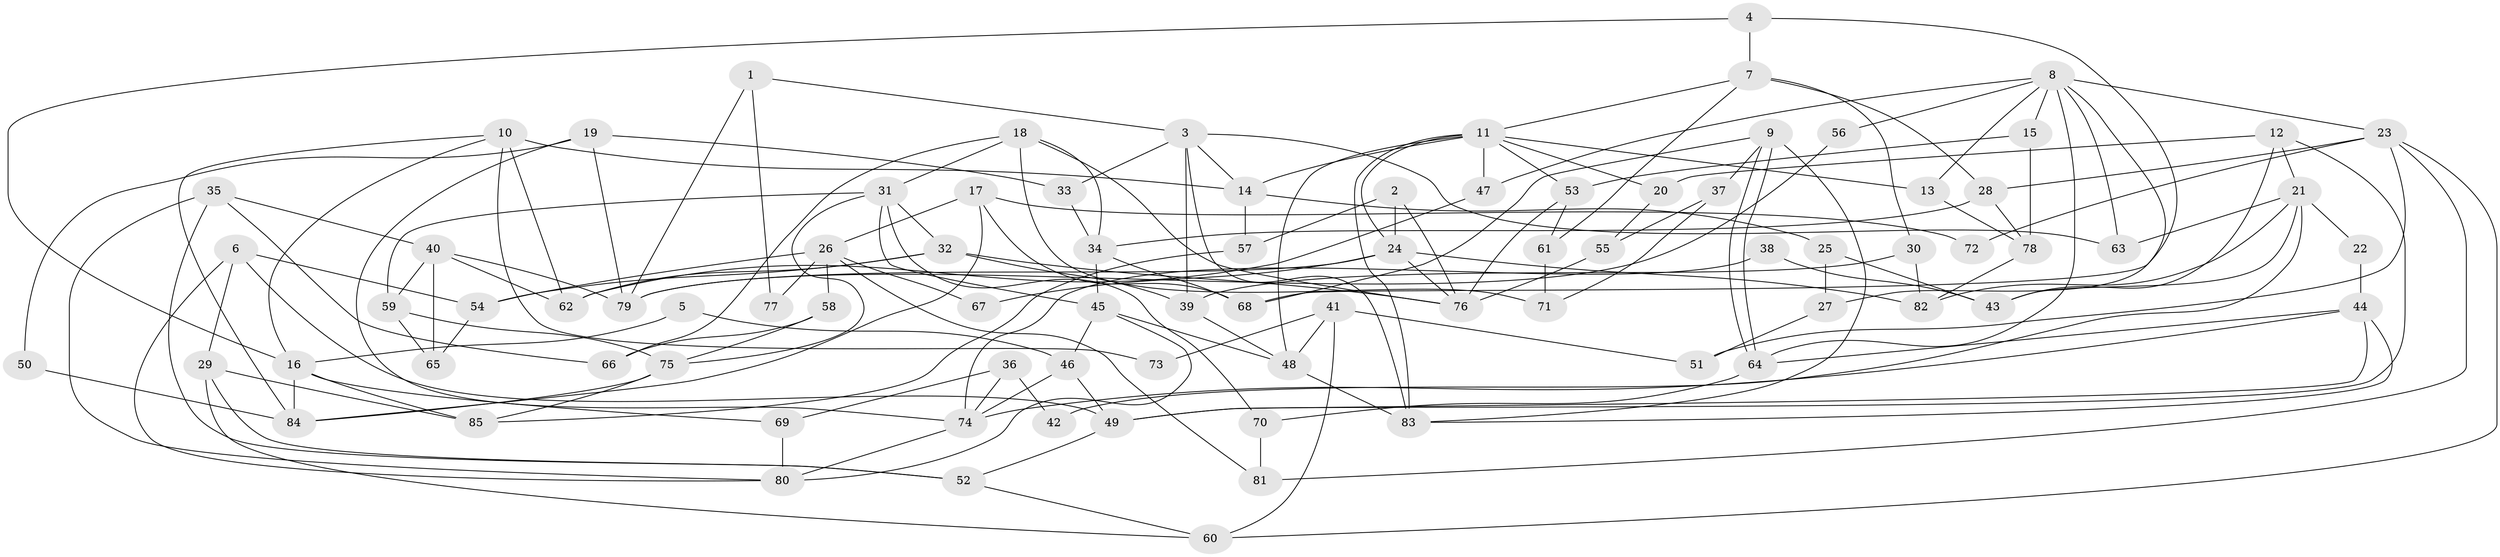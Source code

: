 // coarse degree distribution, {8: 0.06779661016949153, 6: 0.0847457627118644, 4: 0.288135593220339, 10: 0.03389830508474576, 11: 0.01694915254237288, 3: 0.23728813559322035, 9: 0.05084745762711865, 2: 0.0847457627118644, 5: 0.13559322033898305}
// Generated by graph-tools (version 1.1) at 2025/18/03/04/25 18:18:36]
// undirected, 85 vertices, 170 edges
graph export_dot {
graph [start="1"]
  node [color=gray90,style=filled];
  1;
  2;
  3;
  4;
  5;
  6;
  7;
  8;
  9;
  10;
  11;
  12;
  13;
  14;
  15;
  16;
  17;
  18;
  19;
  20;
  21;
  22;
  23;
  24;
  25;
  26;
  27;
  28;
  29;
  30;
  31;
  32;
  33;
  34;
  35;
  36;
  37;
  38;
  39;
  40;
  41;
  42;
  43;
  44;
  45;
  46;
  47;
  48;
  49;
  50;
  51;
  52;
  53;
  54;
  55;
  56;
  57;
  58;
  59;
  60;
  61;
  62;
  63;
  64;
  65;
  66;
  67;
  68;
  69;
  70;
  71;
  72;
  73;
  74;
  75;
  76;
  77;
  78;
  79;
  80;
  81;
  82;
  83;
  84;
  85;
  1 -- 79;
  1 -- 3;
  1 -- 77;
  2 -- 76;
  2 -- 24;
  2 -- 57;
  3 -- 39;
  3 -- 14;
  3 -- 33;
  3 -- 63;
  3 -- 83;
  4 -- 16;
  4 -- 7;
  4 -- 68;
  5 -- 46;
  5 -- 16;
  6 -- 54;
  6 -- 49;
  6 -- 29;
  6 -- 80;
  7 -- 11;
  7 -- 30;
  7 -- 28;
  7 -- 61;
  8 -- 15;
  8 -- 63;
  8 -- 13;
  8 -- 23;
  8 -- 27;
  8 -- 47;
  8 -- 56;
  8 -- 64;
  9 -- 64;
  9 -- 64;
  9 -- 83;
  9 -- 37;
  9 -- 68;
  10 -- 16;
  10 -- 14;
  10 -- 62;
  10 -- 73;
  10 -- 84;
  11 -- 47;
  11 -- 48;
  11 -- 13;
  11 -- 14;
  11 -- 20;
  11 -- 24;
  11 -- 53;
  11 -- 83;
  12 -- 20;
  12 -- 49;
  12 -- 21;
  12 -- 43;
  13 -- 78;
  14 -- 25;
  14 -- 57;
  15 -- 53;
  15 -- 78;
  16 -- 84;
  16 -- 85;
  16 -- 69;
  17 -- 68;
  17 -- 84;
  17 -- 26;
  17 -- 72;
  18 -- 66;
  18 -- 31;
  18 -- 34;
  18 -- 71;
  18 -- 76;
  19 -- 33;
  19 -- 74;
  19 -- 50;
  19 -- 79;
  20 -- 55;
  21 -- 82;
  21 -- 22;
  21 -- 42;
  21 -- 43;
  21 -- 63;
  22 -- 44;
  23 -- 28;
  23 -- 51;
  23 -- 60;
  23 -- 72;
  23 -- 81;
  24 -- 79;
  24 -- 67;
  24 -- 76;
  24 -- 82;
  25 -- 27;
  25 -- 43;
  26 -- 81;
  26 -- 54;
  26 -- 58;
  26 -- 67;
  26 -- 77;
  27 -- 51;
  28 -- 34;
  28 -- 78;
  29 -- 85;
  29 -- 52;
  29 -- 60;
  30 -- 82;
  30 -- 39;
  31 -- 45;
  31 -- 32;
  31 -- 59;
  31 -- 70;
  31 -- 75;
  32 -- 62;
  32 -- 76;
  32 -- 39;
  32 -- 54;
  33 -- 34;
  34 -- 68;
  34 -- 45;
  35 -- 52;
  35 -- 80;
  35 -- 40;
  35 -- 66;
  36 -- 69;
  36 -- 74;
  36 -- 42;
  37 -- 71;
  37 -- 55;
  38 -- 43;
  38 -- 74;
  39 -- 48;
  40 -- 59;
  40 -- 62;
  40 -- 65;
  40 -- 79;
  41 -- 48;
  41 -- 60;
  41 -- 51;
  41 -- 73;
  44 -- 83;
  44 -- 64;
  44 -- 49;
  44 -- 74;
  45 -- 80;
  45 -- 46;
  45 -- 48;
  46 -- 49;
  46 -- 74;
  47 -- 62;
  48 -- 83;
  49 -- 52;
  50 -- 84;
  52 -- 60;
  53 -- 76;
  53 -- 61;
  54 -- 65;
  55 -- 76;
  56 -- 79;
  57 -- 85;
  58 -- 75;
  58 -- 66;
  59 -- 65;
  59 -- 75;
  61 -- 71;
  64 -- 70;
  69 -- 80;
  70 -- 81;
  74 -- 80;
  75 -- 84;
  75 -- 85;
  78 -- 82;
}
